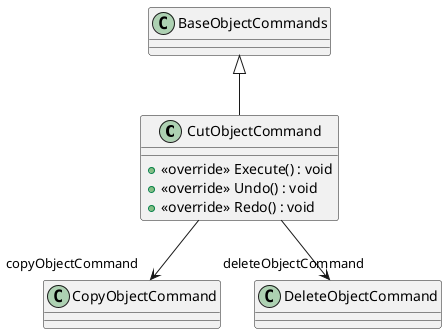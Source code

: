 @startuml
class CutObjectCommand {
    + <<override>> Execute() : void
    + <<override>> Undo() : void
    + <<override>> Redo() : void
}
BaseObjectCommands <|-- CutObjectCommand
CutObjectCommand --> "copyObjectCommand" CopyObjectCommand
CutObjectCommand --> "deleteObjectCommand" DeleteObjectCommand
@enduml
